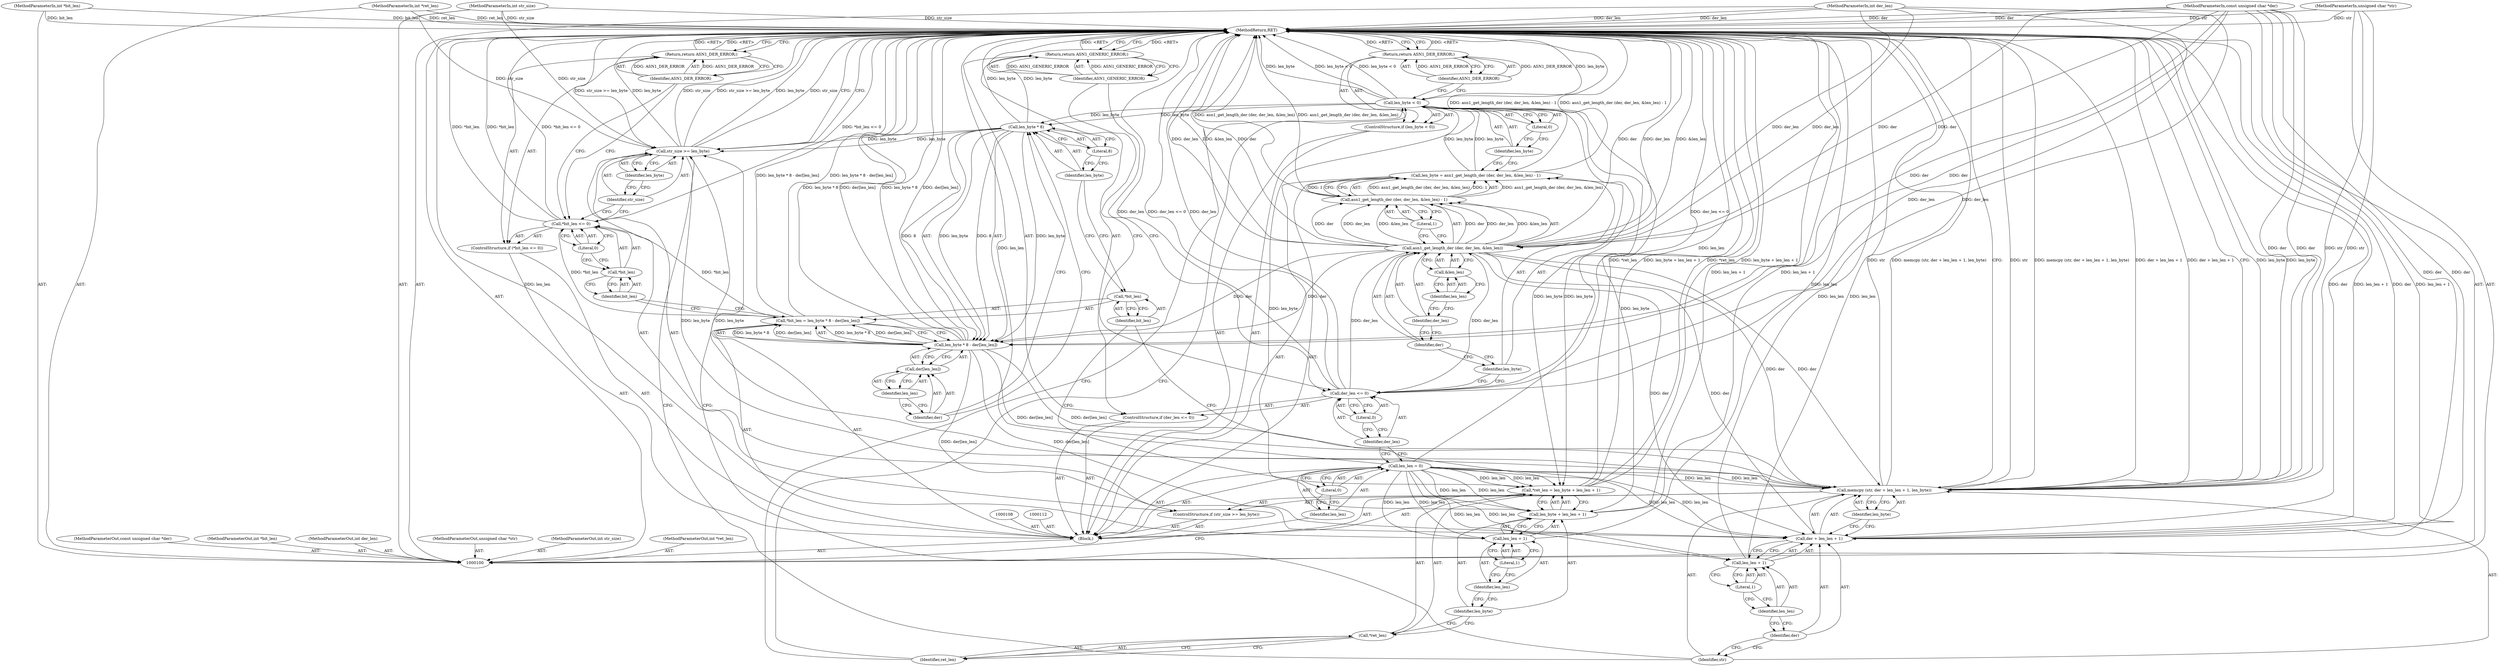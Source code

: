 digraph "0_savannah_1c3ccb3e040bf13e342ee60bc23b21b97b11923f" {
"1000171" [label="(MethodReturn,RET)"];
"1000101" [label="(MethodParameterIn,const unsigned char *der)"];
"1000239" [label="(MethodParameterOut,const unsigned char *der)"];
"1000102" [label="(MethodParameterIn,int der_len)"];
"1000240" [label="(MethodParameterOut,int der_len)"];
"1000131" [label="(Literal,0)"];
"1000128" [label="(ControlStructure,if (len_byte < 0))"];
"1000129" [label="(Call,len_byte < 0)"];
"1000130" [label="(Identifier,len_byte)"];
"1000133" [label="(Identifier,ASN1_DER_ERROR)"];
"1000132" [label="(Return,return ASN1_DER_ERROR;)"];
"1000137" [label="(Call,len_byte + len_len + 1)"];
"1000138" [label="(Identifier,len_byte)"];
"1000139" [label="(Call,len_len + 1)"];
"1000140" [label="(Identifier,len_len)"];
"1000134" [label="(Call,*ret_len = len_byte + len_len + 1)"];
"1000135" [label="(Call,*ret_len)"];
"1000141" [label="(Literal,1)"];
"1000136" [label="(Identifier,ret_len)"];
"1000145" [label="(Call,len_byte * 8 - der[len_len])"];
"1000146" [label="(Call,len_byte * 8)"];
"1000147" [label="(Identifier,len_byte)"];
"1000148" [label="(Literal,8)"];
"1000149" [label="(Call,der[len_len])"];
"1000150" [label="(Identifier,der)"];
"1000142" [label="(Call,*bit_len = len_byte * 8 - der[len_len])"];
"1000143" [label="(Call,*bit_len)"];
"1000151" [label="(Identifier,len_len)"];
"1000144" [label="(Identifier,bit_len)"];
"1000156" [label="(Literal,0)"];
"1000152" [label="(ControlStructure,if (*bit_len <= 0))"];
"1000153" [label="(Call,*bit_len <= 0)"];
"1000154" [label="(Call,*bit_len)"];
"1000155" [label="(Identifier,bit_len)"];
"1000158" [label="(Identifier,ASN1_DER_ERROR)"];
"1000157" [label="(Return,return ASN1_DER_ERROR;)"];
"1000162" [label="(Identifier,len_byte)"];
"1000159" [label="(ControlStructure,if (str_size >= len_byte))"];
"1000160" [label="(Call,str_size >= len_byte)"];
"1000161" [label="(Identifier,str_size)"];
"1000104" [label="(MethodParameterIn,unsigned char *str)"];
"1000242" [label="(MethodParameterOut,unsigned char *str)"];
"1000105" [label="(MethodParameterIn,int str_size)"];
"1000243" [label="(MethodParameterOut,int str_size)"];
"1000103" [label="(MethodParameterIn,int *ret_len)"];
"1000241" [label="(MethodParameterOut,int *ret_len)"];
"1000164" [label="(Identifier,str)"];
"1000165" [label="(Call,der + len_len + 1)"];
"1000166" [label="(Identifier,der)"];
"1000167" [label="(Call,len_len + 1)"];
"1000168" [label="(Identifier,len_len)"];
"1000169" [label="(Literal,1)"];
"1000170" [label="(Identifier,len_byte)"];
"1000163" [label="(Call,memcpy (str, der + len_len + 1, len_byte))"];
"1000106" [label="(MethodParameterIn,int *bit_len)"];
"1000244" [label="(MethodParameterOut,int *bit_len)"];
"1000107" [label="(Block,)"];
"1000111" [label="(Literal,0)"];
"1000109" [label="(Call,len_len = 0)"];
"1000110" [label="(Identifier,len_len)"];
"1000116" [label="(Literal,0)"];
"1000113" [label="(ControlStructure,if (der_len <= 0))"];
"1000114" [label="(Call,der_len <= 0)"];
"1000115" [label="(Identifier,der_len)"];
"1000118" [label="(Identifier,ASN1_GENERIC_ERROR)"];
"1000117" [label="(Return,return ASN1_GENERIC_ERROR;)"];
"1000121" [label="(Call,asn1_get_length_der (der, der_len, &len_len) - 1)"];
"1000122" [label="(Call,asn1_get_length_der (der, der_len, &len_len))"];
"1000119" [label="(Call,len_byte = asn1_get_length_der (der, der_len, &len_len) - 1)"];
"1000120" [label="(Identifier,len_byte)"];
"1000123" [label="(Identifier,der)"];
"1000124" [label="(Identifier,der_len)"];
"1000125" [label="(Call,&len_len)"];
"1000126" [label="(Identifier,len_len)"];
"1000127" [label="(Literal,1)"];
"1000171" -> "1000100"  [label="AST: "];
"1000171" -> "1000117"  [label="CFG: "];
"1000171" -> "1000132"  [label="CFG: "];
"1000171" -> "1000157"  [label="CFG: "];
"1000171" -> "1000163"  [label="CFG: "];
"1000171" -> "1000160"  [label="CFG: "];
"1000132" -> "1000171"  [label="DDG: <RET>"];
"1000157" -> "1000171"  [label="DDG: <RET>"];
"1000122" -> "1000171"  [label="DDG: &len_len"];
"1000122" -> "1000171"  [label="DDG: der"];
"1000122" -> "1000171"  [label="DDG: der_len"];
"1000104" -> "1000171"  [label="DDG: str"];
"1000105" -> "1000171"  [label="DDG: str_size"];
"1000145" -> "1000171"  [label="DDG: der[len_len]"];
"1000145" -> "1000171"  [label="DDG: len_byte * 8"];
"1000153" -> "1000171"  [label="DDG: *bit_len <= 0"];
"1000153" -> "1000171"  [label="DDG: *bit_len"];
"1000102" -> "1000171"  [label="DDG: der_len"];
"1000163" -> "1000171"  [label="DDG: len_byte"];
"1000163" -> "1000171"  [label="DDG: str"];
"1000163" -> "1000171"  [label="DDG: memcpy (str, der + len_len + 1, len_byte)"];
"1000163" -> "1000171"  [label="DDG: der + len_len + 1"];
"1000167" -> "1000171"  [label="DDG: len_len"];
"1000129" -> "1000171"  [label="DDG: len_byte"];
"1000129" -> "1000171"  [label="DDG: len_byte < 0"];
"1000114" -> "1000171"  [label="DDG: der_len <= 0"];
"1000114" -> "1000171"  [label="DDG: der_len"];
"1000160" -> "1000171"  [label="DDG: str_size >= len_byte"];
"1000160" -> "1000171"  [label="DDG: len_byte"];
"1000160" -> "1000171"  [label="DDG: str_size"];
"1000137" -> "1000171"  [label="DDG: len_len + 1"];
"1000165" -> "1000171"  [label="DDG: der"];
"1000165" -> "1000171"  [label="DDG: len_len + 1"];
"1000139" -> "1000171"  [label="DDG: len_len"];
"1000103" -> "1000171"  [label="DDG: ret_len"];
"1000119" -> "1000171"  [label="DDG: asn1_get_length_der (der, der_len, &len_len) - 1"];
"1000134" -> "1000171"  [label="DDG: *ret_len"];
"1000134" -> "1000171"  [label="DDG: len_byte + len_len + 1"];
"1000101" -> "1000171"  [label="DDG: der"];
"1000109" -> "1000171"  [label="DDG: len_len"];
"1000121" -> "1000171"  [label="DDG: asn1_get_length_der (der, der_len, &len_len)"];
"1000142" -> "1000171"  [label="DDG: len_byte * 8 - der[len_len]"];
"1000146" -> "1000171"  [label="DDG: len_byte"];
"1000106" -> "1000171"  [label="DDG: bit_len"];
"1000117" -> "1000171"  [label="DDG: <RET>"];
"1000101" -> "1000100"  [label="AST: "];
"1000101" -> "1000171"  [label="DDG: der"];
"1000101" -> "1000122"  [label="DDG: der"];
"1000101" -> "1000145"  [label="DDG: der"];
"1000101" -> "1000163"  [label="DDG: der"];
"1000101" -> "1000165"  [label="DDG: der"];
"1000239" -> "1000100"  [label="AST: "];
"1000102" -> "1000100"  [label="AST: "];
"1000102" -> "1000171"  [label="DDG: der_len"];
"1000102" -> "1000114"  [label="DDG: der_len"];
"1000102" -> "1000122"  [label="DDG: der_len"];
"1000240" -> "1000100"  [label="AST: "];
"1000131" -> "1000129"  [label="AST: "];
"1000131" -> "1000130"  [label="CFG: "];
"1000129" -> "1000131"  [label="CFG: "];
"1000128" -> "1000107"  [label="AST: "];
"1000129" -> "1000128"  [label="AST: "];
"1000132" -> "1000128"  [label="AST: "];
"1000129" -> "1000128"  [label="AST: "];
"1000129" -> "1000131"  [label="CFG: "];
"1000130" -> "1000129"  [label="AST: "];
"1000131" -> "1000129"  [label="AST: "];
"1000133" -> "1000129"  [label="CFG: "];
"1000136" -> "1000129"  [label="CFG: "];
"1000129" -> "1000171"  [label="DDG: len_byte"];
"1000129" -> "1000171"  [label="DDG: len_byte < 0"];
"1000119" -> "1000129"  [label="DDG: len_byte"];
"1000129" -> "1000134"  [label="DDG: len_byte"];
"1000129" -> "1000137"  [label="DDG: len_byte"];
"1000129" -> "1000146"  [label="DDG: len_byte"];
"1000130" -> "1000129"  [label="AST: "];
"1000130" -> "1000119"  [label="CFG: "];
"1000131" -> "1000130"  [label="CFG: "];
"1000133" -> "1000132"  [label="AST: "];
"1000133" -> "1000129"  [label="CFG: "];
"1000132" -> "1000133"  [label="CFG: "];
"1000133" -> "1000132"  [label="DDG: ASN1_DER_ERROR"];
"1000132" -> "1000128"  [label="AST: "];
"1000132" -> "1000133"  [label="CFG: "];
"1000133" -> "1000132"  [label="AST: "];
"1000171" -> "1000132"  [label="CFG: "];
"1000132" -> "1000171"  [label="DDG: <RET>"];
"1000133" -> "1000132"  [label="DDG: ASN1_DER_ERROR"];
"1000137" -> "1000134"  [label="AST: "];
"1000137" -> "1000139"  [label="CFG: "];
"1000138" -> "1000137"  [label="AST: "];
"1000139" -> "1000137"  [label="AST: "];
"1000134" -> "1000137"  [label="CFG: "];
"1000137" -> "1000171"  [label="DDG: len_len + 1"];
"1000129" -> "1000137"  [label="DDG: len_byte"];
"1000109" -> "1000137"  [label="DDG: len_len"];
"1000138" -> "1000137"  [label="AST: "];
"1000138" -> "1000135"  [label="CFG: "];
"1000140" -> "1000138"  [label="CFG: "];
"1000139" -> "1000137"  [label="AST: "];
"1000139" -> "1000141"  [label="CFG: "];
"1000140" -> "1000139"  [label="AST: "];
"1000141" -> "1000139"  [label="AST: "];
"1000137" -> "1000139"  [label="CFG: "];
"1000139" -> "1000171"  [label="DDG: len_len"];
"1000109" -> "1000139"  [label="DDG: len_len"];
"1000140" -> "1000139"  [label="AST: "];
"1000140" -> "1000138"  [label="CFG: "];
"1000141" -> "1000140"  [label="CFG: "];
"1000134" -> "1000107"  [label="AST: "];
"1000134" -> "1000137"  [label="CFG: "];
"1000135" -> "1000134"  [label="AST: "];
"1000137" -> "1000134"  [label="AST: "];
"1000144" -> "1000134"  [label="CFG: "];
"1000134" -> "1000171"  [label="DDG: *ret_len"];
"1000134" -> "1000171"  [label="DDG: len_byte + len_len + 1"];
"1000129" -> "1000134"  [label="DDG: len_byte"];
"1000109" -> "1000134"  [label="DDG: len_len"];
"1000135" -> "1000134"  [label="AST: "];
"1000135" -> "1000136"  [label="CFG: "];
"1000136" -> "1000135"  [label="AST: "];
"1000138" -> "1000135"  [label="CFG: "];
"1000141" -> "1000139"  [label="AST: "];
"1000141" -> "1000140"  [label="CFG: "];
"1000139" -> "1000141"  [label="CFG: "];
"1000136" -> "1000135"  [label="AST: "];
"1000136" -> "1000129"  [label="CFG: "];
"1000135" -> "1000136"  [label="CFG: "];
"1000145" -> "1000142"  [label="AST: "];
"1000145" -> "1000149"  [label="CFG: "];
"1000146" -> "1000145"  [label="AST: "];
"1000149" -> "1000145"  [label="AST: "];
"1000142" -> "1000145"  [label="CFG: "];
"1000145" -> "1000171"  [label="DDG: der[len_len]"];
"1000145" -> "1000171"  [label="DDG: len_byte * 8"];
"1000145" -> "1000142"  [label="DDG: len_byte * 8"];
"1000145" -> "1000142"  [label="DDG: der[len_len]"];
"1000146" -> "1000145"  [label="DDG: len_byte"];
"1000146" -> "1000145"  [label="DDG: 8"];
"1000122" -> "1000145"  [label="DDG: der"];
"1000101" -> "1000145"  [label="DDG: der"];
"1000145" -> "1000163"  [label="DDG: der[len_len]"];
"1000145" -> "1000165"  [label="DDG: der[len_len]"];
"1000146" -> "1000145"  [label="AST: "];
"1000146" -> "1000148"  [label="CFG: "];
"1000147" -> "1000146"  [label="AST: "];
"1000148" -> "1000146"  [label="AST: "];
"1000150" -> "1000146"  [label="CFG: "];
"1000146" -> "1000171"  [label="DDG: len_byte"];
"1000146" -> "1000145"  [label="DDG: len_byte"];
"1000146" -> "1000145"  [label="DDG: 8"];
"1000129" -> "1000146"  [label="DDG: len_byte"];
"1000146" -> "1000160"  [label="DDG: len_byte"];
"1000147" -> "1000146"  [label="AST: "];
"1000147" -> "1000143"  [label="CFG: "];
"1000148" -> "1000147"  [label="CFG: "];
"1000148" -> "1000146"  [label="AST: "];
"1000148" -> "1000147"  [label="CFG: "];
"1000146" -> "1000148"  [label="CFG: "];
"1000149" -> "1000145"  [label="AST: "];
"1000149" -> "1000151"  [label="CFG: "];
"1000150" -> "1000149"  [label="AST: "];
"1000151" -> "1000149"  [label="AST: "];
"1000145" -> "1000149"  [label="CFG: "];
"1000150" -> "1000149"  [label="AST: "];
"1000150" -> "1000146"  [label="CFG: "];
"1000151" -> "1000150"  [label="CFG: "];
"1000142" -> "1000107"  [label="AST: "];
"1000142" -> "1000145"  [label="CFG: "];
"1000143" -> "1000142"  [label="AST: "];
"1000145" -> "1000142"  [label="AST: "];
"1000155" -> "1000142"  [label="CFG: "];
"1000142" -> "1000171"  [label="DDG: len_byte * 8 - der[len_len]"];
"1000145" -> "1000142"  [label="DDG: len_byte * 8"];
"1000145" -> "1000142"  [label="DDG: der[len_len]"];
"1000142" -> "1000153"  [label="DDG: *bit_len"];
"1000143" -> "1000142"  [label="AST: "];
"1000143" -> "1000144"  [label="CFG: "];
"1000144" -> "1000143"  [label="AST: "];
"1000147" -> "1000143"  [label="CFG: "];
"1000151" -> "1000149"  [label="AST: "];
"1000151" -> "1000150"  [label="CFG: "];
"1000149" -> "1000151"  [label="CFG: "];
"1000144" -> "1000143"  [label="AST: "];
"1000144" -> "1000134"  [label="CFG: "];
"1000143" -> "1000144"  [label="CFG: "];
"1000156" -> "1000153"  [label="AST: "];
"1000156" -> "1000154"  [label="CFG: "];
"1000153" -> "1000156"  [label="CFG: "];
"1000152" -> "1000107"  [label="AST: "];
"1000153" -> "1000152"  [label="AST: "];
"1000157" -> "1000152"  [label="AST: "];
"1000153" -> "1000152"  [label="AST: "];
"1000153" -> "1000156"  [label="CFG: "];
"1000154" -> "1000153"  [label="AST: "];
"1000156" -> "1000153"  [label="AST: "];
"1000158" -> "1000153"  [label="CFG: "];
"1000161" -> "1000153"  [label="CFG: "];
"1000153" -> "1000171"  [label="DDG: *bit_len <= 0"];
"1000153" -> "1000171"  [label="DDG: *bit_len"];
"1000142" -> "1000153"  [label="DDG: *bit_len"];
"1000154" -> "1000153"  [label="AST: "];
"1000154" -> "1000155"  [label="CFG: "];
"1000155" -> "1000154"  [label="AST: "];
"1000156" -> "1000154"  [label="CFG: "];
"1000155" -> "1000154"  [label="AST: "];
"1000155" -> "1000142"  [label="CFG: "];
"1000154" -> "1000155"  [label="CFG: "];
"1000158" -> "1000157"  [label="AST: "];
"1000158" -> "1000153"  [label="CFG: "];
"1000157" -> "1000158"  [label="CFG: "];
"1000158" -> "1000157"  [label="DDG: ASN1_DER_ERROR"];
"1000157" -> "1000152"  [label="AST: "];
"1000157" -> "1000158"  [label="CFG: "];
"1000158" -> "1000157"  [label="AST: "];
"1000171" -> "1000157"  [label="CFG: "];
"1000157" -> "1000171"  [label="DDG: <RET>"];
"1000158" -> "1000157"  [label="DDG: ASN1_DER_ERROR"];
"1000162" -> "1000160"  [label="AST: "];
"1000162" -> "1000161"  [label="CFG: "];
"1000160" -> "1000162"  [label="CFG: "];
"1000159" -> "1000107"  [label="AST: "];
"1000160" -> "1000159"  [label="AST: "];
"1000163" -> "1000159"  [label="AST: "];
"1000160" -> "1000159"  [label="AST: "];
"1000160" -> "1000162"  [label="CFG: "];
"1000161" -> "1000160"  [label="AST: "];
"1000162" -> "1000160"  [label="AST: "];
"1000164" -> "1000160"  [label="CFG: "];
"1000171" -> "1000160"  [label="CFG: "];
"1000160" -> "1000171"  [label="DDG: str_size >= len_byte"];
"1000160" -> "1000171"  [label="DDG: len_byte"];
"1000160" -> "1000171"  [label="DDG: str_size"];
"1000105" -> "1000160"  [label="DDG: str_size"];
"1000146" -> "1000160"  [label="DDG: len_byte"];
"1000160" -> "1000163"  [label="DDG: len_byte"];
"1000161" -> "1000160"  [label="AST: "];
"1000161" -> "1000153"  [label="CFG: "];
"1000162" -> "1000161"  [label="CFG: "];
"1000104" -> "1000100"  [label="AST: "];
"1000104" -> "1000171"  [label="DDG: str"];
"1000104" -> "1000163"  [label="DDG: str"];
"1000242" -> "1000100"  [label="AST: "];
"1000105" -> "1000100"  [label="AST: "];
"1000105" -> "1000171"  [label="DDG: str_size"];
"1000105" -> "1000160"  [label="DDG: str_size"];
"1000243" -> "1000100"  [label="AST: "];
"1000103" -> "1000100"  [label="AST: "];
"1000103" -> "1000171"  [label="DDG: ret_len"];
"1000241" -> "1000100"  [label="AST: "];
"1000164" -> "1000163"  [label="AST: "];
"1000164" -> "1000160"  [label="CFG: "];
"1000166" -> "1000164"  [label="CFG: "];
"1000165" -> "1000163"  [label="AST: "];
"1000165" -> "1000167"  [label="CFG: "];
"1000166" -> "1000165"  [label="AST: "];
"1000167" -> "1000165"  [label="AST: "];
"1000170" -> "1000165"  [label="CFG: "];
"1000165" -> "1000171"  [label="DDG: der"];
"1000165" -> "1000171"  [label="DDG: len_len + 1"];
"1000122" -> "1000165"  [label="DDG: der"];
"1000145" -> "1000165"  [label="DDG: der[len_len]"];
"1000101" -> "1000165"  [label="DDG: der"];
"1000109" -> "1000165"  [label="DDG: len_len"];
"1000166" -> "1000165"  [label="AST: "];
"1000166" -> "1000164"  [label="CFG: "];
"1000168" -> "1000166"  [label="CFG: "];
"1000167" -> "1000165"  [label="AST: "];
"1000167" -> "1000169"  [label="CFG: "];
"1000168" -> "1000167"  [label="AST: "];
"1000169" -> "1000167"  [label="AST: "];
"1000165" -> "1000167"  [label="CFG: "];
"1000167" -> "1000171"  [label="DDG: len_len"];
"1000109" -> "1000167"  [label="DDG: len_len"];
"1000168" -> "1000167"  [label="AST: "];
"1000168" -> "1000166"  [label="CFG: "];
"1000169" -> "1000168"  [label="CFG: "];
"1000169" -> "1000167"  [label="AST: "];
"1000169" -> "1000168"  [label="CFG: "];
"1000167" -> "1000169"  [label="CFG: "];
"1000170" -> "1000163"  [label="AST: "];
"1000170" -> "1000165"  [label="CFG: "];
"1000163" -> "1000170"  [label="CFG: "];
"1000163" -> "1000159"  [label="AST: "];
"1000163" -> "1000170"  [label="CFG: "];
"1000164" -> "1000163"  [label="AST: "];
"1000165" -> "1000163"  [label="AST: "];
"1000170" -> "1000163"  [label="AST: "];
"1000171" -> "1000163"  [label="CFG: "];
"1000163" -> "1000171"  [label="DDG: len_byte"];
"1000163" -> "1000171"  [label="DDG: str"];
"1000163" -> "1000171"  [label="DDG: memcpy (str, der + len_len + 1, len_byte)"];
"1000163" -> "1000171"  [label="DDG: der + len_len + 1"];
"1000104" -> "1000163"  [label="DDG: str"];
"1000122" -> "1000163"  [label="DDG: der"];
"1000145" -> "1000163"  [label="DDG: der[len_len]"];
"1000101" -> "1000163"  [label="DDG: der"];
"1000109" -> "1000163"  [label="DDG: len_len"];
"1000160" -> "1000163"  [label="DDG: len_byte"];
"1000106" -> "1000100"  [label="AST: "];
"1000106" -> "1000171"  [label="DDG: bit_len"];
"1000244" -> "1000100"  [label="AST: "];
"1000107" -> "1000100"  [label="AST: "];
"1000108" -> "1000107"  [label="AST: "];
"1000109" -> "1000107"  [label="AST: "];
"1000112" -> "1000107"  [label="AST: "];
"1000113" -> "1000107"  [label="AST: "];
"1000119" -> "1000107"  [label="AST: "];
"1000128" -> "1000107"  [label="AST: "];
"1000134" -> "1000107"  [label="AST: "];
"1000142" -> "1000107"  [label="AST: "];
"1000152" -> "1000107"  [label="AST: "];
"1000159" -> "1000107"  [label="AST: "];
"1000111" -> "1000109"  [label="AST: "];
"1000111" -> "1000110"  [label="CFG: "];
"1000109" -> "1000111"  [label="CFG: "];
"1000109" -> "1000107"  [label="AST: "];
"1000109" -> "1000111"  [label="CFG: "];
"1000110" -> "1000109"  [label="AST: "];
"1000111" -> "1000109"  [label="AST: "];
"1000115" -> "1000109"  [label="CFG: "];
"1000109" -> "1000171"  [label="DDG: len_len"];
"1000109" -> "1000134"  [label="DDG: len_len"];
"1000109" -> "1000137"  [label="DDG: len_len"];
"1000109" -> "1000139"  [label="DDG: len_len"];
"1000109" -> "1000163"  [label="DDG: len_len"];
"1000109" -> "1000165"  [label="DDG: len_len"];
"1000109" -> "1000167"  [label="DDG: len_len"];
"1000110" -> "1000109"  [label="AST: "];
"1000110" -> "1000100"  [label="CFG: "];
"1000111" -> "1000110"  [label="CFG: "];
"1000116" -> "1000114"  [label="AST: "];
"1000116" -> "1000115"  [label="CFG: "];
"1000114" -> "1000116"  [label="CFG: "];
"1000113" -> "1000107"  [label="AST: "];
"1000114" -> "1000113"  [label="AST: "];
"1000117" -> "1000113"  [label="AST: "];
"1000114" -> "1000113"  [label="AST: "];
"1000114" -> "1000116"  [label="CFG: "];
"1000115" -> "1000114"  [label="AST: "];
"1000116" -> "1000114"  [label="AST: "];
"1000118" -> "1000114"  [label="CFG: "];
"1000120" -> "1000114"  [label="CFG: "];
"1000114" -> "1000171"  [label="DDG: der_len <= 0"];
"1000114" -> "1000171"  [label="DDG: der_len"];
"1000102" -> "1000114"  [label="DDG: der_len"];
"1000114" -> "1000122"  [label="DDG: der_len"];
"1000115" -> "1000114"  [label="AST: "];
"1000115" -> "1000109"  [label="CFG: "];
"1000116" -> "1000115"  [label="CFG: "];
"1000118" -> "1000117"  [label="AST: "];
"1000118" -> "1000114"  [label="CFG: "];
"1000117" -> "1000118"  [label="CFG: "];
"1000118" -> "1000117"  [label="DDG: ASN1_GENERIC_ERROR"];
"1000117" -> "1000113"  [label="AST: "];
"1000117" -> "1000118"  [label="CFG: "];
"1000118" -> "1000117"  [label="AST: "];
"1000171" -> "1000117"  [label="CFG: "];
"1000117" -> "1000171"  [label="DDG: <RET>"];
"1000118" -> "1000117"  [label="DDG: ASN1_GENERIC_ERROR"];
"1000121" -> "1000119"  [label="AST: "];
"1000121" -> "1000127"  [label="CFG: "];
"1000122" -> "1000121"  [label="AST: "];
"1000127" -> "1000121"  [label="AST: "];
"1000119" -> "1000121"  [label="CFG: "];
"1000121" -> "1000171"  [label="DDG: asn1_get_length_der (der, der_len, &len_len)"];
"1000121" -> "1000119"  [label="DDG: asn1_get_length_der (der, der_len, &len_len)"];
"1000121" -> "1000119"  [label="DDG: 1"];
"1000122" -> "1000121"  [label="DDG: der"];
"1000122" -> "1000121"  [label="DDG: der_len"];
"1000122" -> "1000121"  [label="DDG: &len_len"];
"1000122" -> "1000121"  [label="AST: "];
"1000122" -> "1000125"  [label="CFG: "];
"1000123" -> "1000122"  [label="AST: "];
"1000124" -> "1000122"  [label="AST: "];
"1000125" -> "1000122"  [label="AST: "];
"1000127" -> "1000122"  [label="CFG: "];
"1000122" -> "1000171"  [label="DDG: &len_len"];
"1000122" -> "1000171"  [label="DDG: der"];
"1000122" -> "1000171"  [label="DDG: der_len"];
"1000122" -> "1000121"  [label="DDG: der"];
"1000122" -> "1000121"  [label="DDG: der_len"];
"1000122" -> "1000121"  [label="DDG: &len_len"];
"1000101" -> "1000122"  [label="DDG: der"];
"1000114" -> "1000122"  [label="DDG: der_len"];
"1000102" -> "1000122"  [label="DDG: der_len"];
"1000122" -> "1000145"  [label="DDG: der"];
"1000122" -> "1000163"  [label="DDG: der"];
"1000122" -> "1000165"  [label="DDG: der"];
"1000119" -> "1000107"  [label="AST: "];
"1000119" -> "1000121"  [label="CFG: "];
"1000120" -> "1000119"  [label="AST: "];
"1000121" -> "1000119"  [label="AST: "];
"1000130" -> "1000119"  [label="CFG: "];
"1000119" -> "1000171"  [label="DDG: asn1_get_length_der (der, der_len, &len_len) - 1"];
"1000121" -> "1000119"  [label="DDG: asn1_get_length_der (der, der_len, &len_len)"];
"1000121" -> "1000119"  [label="DDG: 1"];
"1000119" -> "1000129"  [label="DDG: len_byte"];
"1000120" -> "1000119"  [label="AST: "];
"1000120" -> "1000114"  [label="CFG: "];
"1000123" -> "1000120"  [label="CFG: "];
"1000123" -> "1000122"  [label="AST: "];
"1000123" -> "1000120"  [label="CFG: "];
"1000124" -> "1000123"  [label="CFG: "];
"1000124" -> "1000122"  [label="AST: "];
"1000124" -> "1000123"  [label="CFG: "];
"1000126" -> "1000124"  [label="CFG: "];
"1000125" -> "1000122"  [label="AST: "];
"1000125" -> "1000126"  [label="CFG: "];
"1000126" -> "1000125"  [label="AST: "];
"1000122" -> "1000125"  [label="CFG: "];
"1000126" -> "1000125"  [label="AST: "];
"1000126" -> "1000124"  [label="CFG: "];
"1000125" -> "1000126"  [label="CFG: "];
"1000127" -> "1000121"  [label="AST: "];
"1000127" -> "1000122"  [label="CFG: "];
"1000121" -> "1000127"  [label="CFG: "];
}
